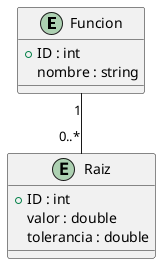 @startuml
entity Funcion {
  + ID : int
  nombre : string
}

entity Raiz {
  + ID : int
  valor : double
  tolerancia : double
}

Funcion "1" -- "0..*" Raiz

@enduml
